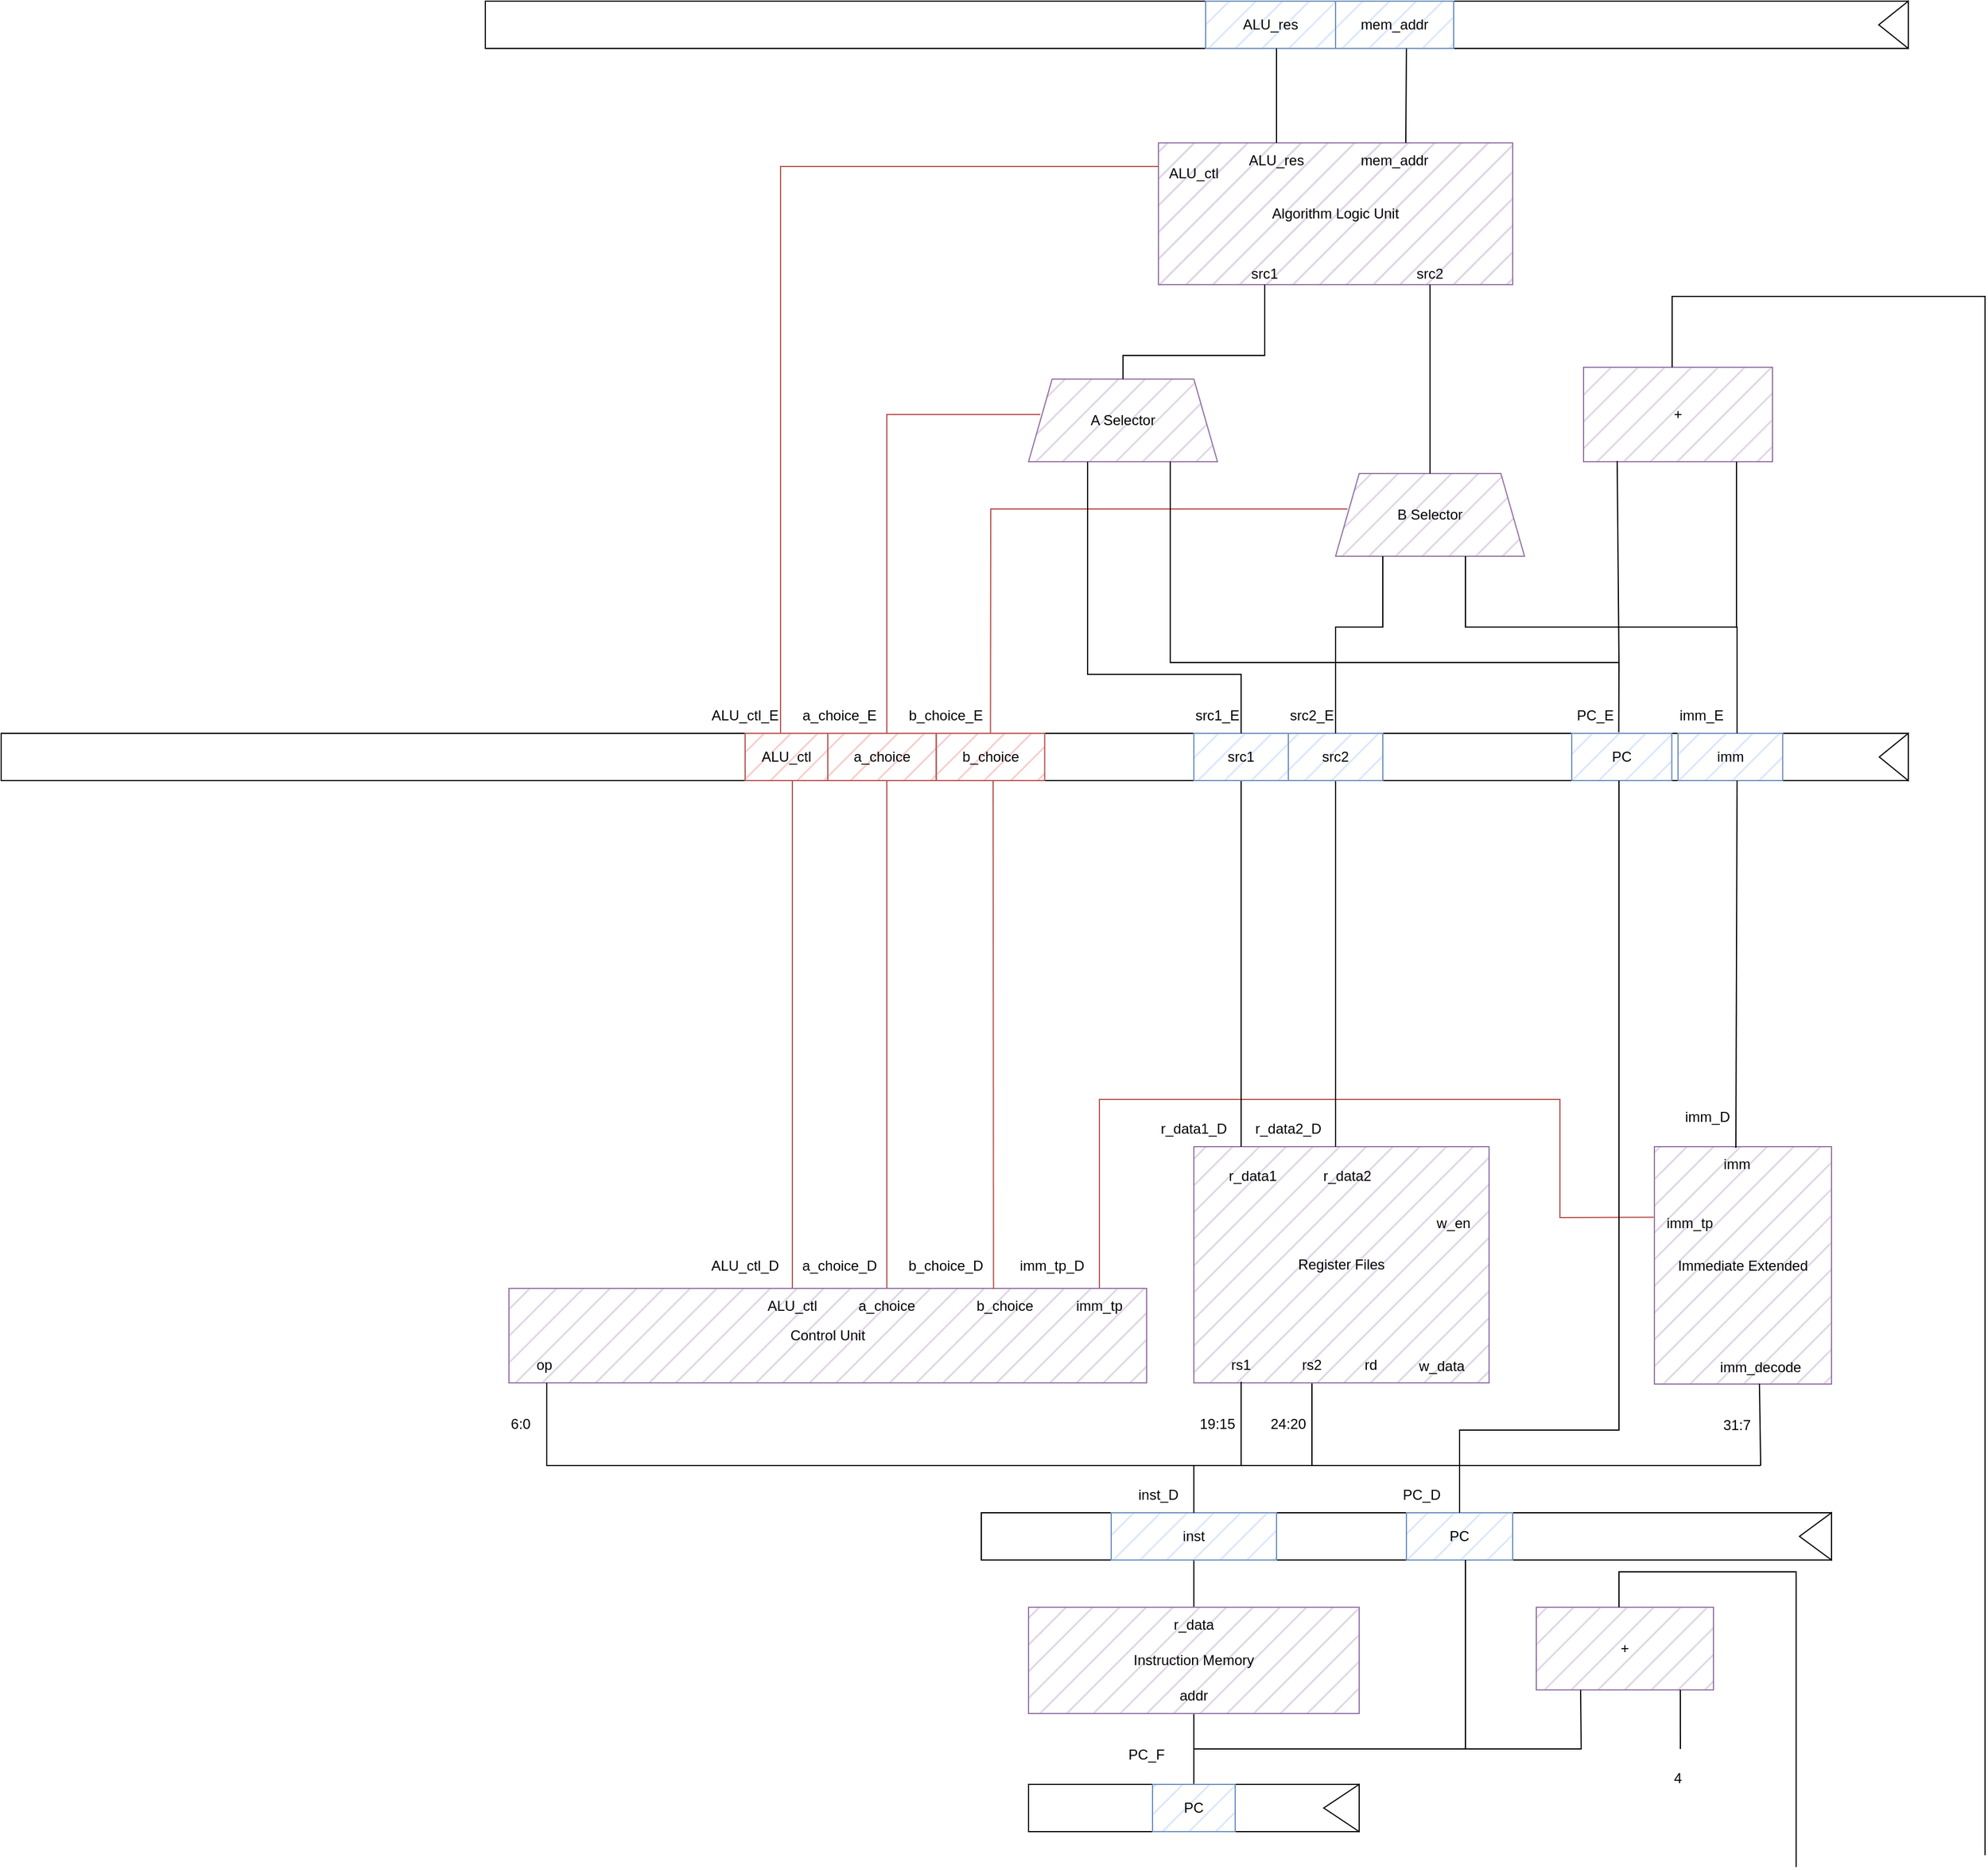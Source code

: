 <mxfile version="21.6.1" type="device">
  <diagram name="Page-1" id="gUr6Gk0GwjmOe10-43yY">
    <mxGraphModel dx="2868" dy="1708" grid="1" gridSize="10" guides="1" tooltips="1" connect="1" arrows="1" fold="1" page="1" pageScale="1" pageWidth="16000" pageHeight="16000" math="0" shadow="0">
      <root>
        <mxCell id="0" />
        <mxCell id="1" parent="0" />
        <mxCell id="qJAGilXNA1jRtoFN7suq-17" style="edgeStyle=orthogonalEdgeStyle;rounded=0;orthogonalLoop=1;jettySize=auto;html=1;exitX=0.5;exitY=0;exitDx=0;exitDy=0;entryX=0.5;entryY=1;entryDx=0;entryDy=0;endArrow=none;endFill=0;" edge="1" parent="1" source="qJAGilXNA1jRtoFN7suq-13" target="qJAGilXNA1jRtoFN7suq-16">
          <mxGeometry relative="1" as="geometry" />
        </mxCell>
        <mxCell id="qJAGilXNA1jRtoFN7suq-20" style="edgeStyle=orthogonalEdgeStyle;rounded=0;orthogonalLoop=1;jettySize=auto;html=1;exitX=0.5;exitY=0;exitDx=0;exitDy=0;entryX=0.25;entryY=1;entryDx=0;entryDy=0;endArrow=none;endFill=0;" edge="1" parent="1" source="qJAGilXNA1jRtoFN7suq-16" target="qJAGilXNA1jRtoFN7suq-18">
          <mxGeometry relative="1" as="geometry" />
        </mxCell>
        <mxCell id="qJAGilXNA1jRtoFN7suq-16" value="Instruction Memory" style="rounded=0;whiteSpace=wrap;html=1;fillColor=#e1d5e7;strokeColor=#9673a6;fillStyle=hatch;" vertex="1" parent="1">
          <mxGeometry x="6040" y="4430" width="280" height="90" as="geometry" />
        </mxCell>
        <mxCell id="qJAGilXNA1jRtoFN7suq-21" value="" style="group" vertex="1" connectable="0" parent="1">
          <mxGeometry x="6000" y="4350" width="720" height="40" as="geometry" />
        </mxCell>
        <mxCell id="qJAGilXNA1jRtoFN7suq-88" value="" style="group" vertex="1" connectable="0" parent="qJAGilXNA1jRtoFN7suq-21">
          <mxGeometry y="-3.553e-15" width="720" height="40" as="geometry" />
        </mxCell>
        <mxCell id="qJAGilXNA1jRtoFN7suq-18" value="" style="rounded=0;whiteSpace=wrap;html=1;" vertex="1" parent="qJAGilXNA1jRtoFN7suq-88">
          <mxGeometry y="3.553e-15" width="720" height="40" as="geometry" />
        </mxCell>
        <mxCell id="qJAGilXNA1jRtoFN7suq-19" value="" style="triangle;whiteSpace=wrap;html=1;rotation=-180;" vertex="1" parent="qJAGilXNA1jRtoFN7suq-88">
          <mxGeometry x="692.86" width="27.14" height="40" as="geometry" />
        </mxCell>
        <mxCell id="qJAGilXNA1jRtoFN7suq-89" value="inst" style="rounded=0;whiteSpace=wrap;html=1;fillColor=#dae8fc;strokeColor=#6c8ebf;fillStyle=hatch;" vertex="1" parent="qJAGilXNA1jRtoFN7suq-88">
          <mxGeometry x="110" width="140" height="40" as="geometry" />
        </mxCell>
        <mxCell id="qJAGilXNA1jRtoFN7suq-91" value="PC" style="rounded=0;whiteSpace=wrap;html=1;fillColor=#dae8fc;strokeColor=#6c8ebf;fillStyle=hatch;" vertex="1" parent="qJAGilXNA1jRtoFN7suq-88">
          <mxGeometry x="360" width="90" height="40" as="geometry" />
        </mxCell>
        <mxCell id="qJAGilXNA1jRtoFN7suq-22" value="" style="group" vertex="1" connectable="0" parent="1">
          <mxGeometry x="6040" y="4580" width="280" height="40" as="geometry" />
        </mxCell>
        <mxCell id="qJAGilXNA1jRtoFN7suq-13" value="" style="rounded=0;whiteSpace=wrap;html=1;" vertex="1" parent="qJAGilXNA1jRtoFN7suq-22">
          <mxGeometry width="280" height="40" as="geometry" />
        </mxCell>
        <mxCell id="qJAGilXNA1jRtoFN7suq-15" value="" style="triangle;whiteSpace=wrap;html=1;rotation=-180;" vertex="1" parent="qJAGilXNA1jRtoFN7suq-22">
          <mxGeometry x="250" width="30" height="40" as="geometry" />
        </mxCell>
        <mxCell id="qJAGilXNA1jRtoFN7suq-155" value="PC" style="rounded=0;whiteSpace=wrap;html=1;fillColor=#dae8fc;strokeColor=#6c8ebf;fillStyle=hatch;" vertex="1" parent="qJAGilXNA1jRtoFN7suq-22">
          <mxGeometry x="105" width="70" height="40" as="geometry" />
        </mxCell>
        <mxCell id="qJAGilXNA1jRtoFN7suq-23" value="Control Unit" style="rounded=0;whiteSpace=wrap;html=1;fillColor=#e1d5e7;strokeColor=#9673a6;fillStyle=hatch;" vertex="1" parent="1">
          <mxGeometry x="5600" y="4160" width="540" height="80" as="geometry" />
        </mxCell>
        <mxCell id="qJAGilXNA1jRtoFN7suq-25" value="" style="endArrow=none;html=1;rounded=0;exitX=0.25;exitY=0;exitDx=0;exitDy=0;" edge="1" parent="1" source="qJAGilXNA1jRtoFN7suq-18">
          <mxGeometry width="50" height="50" relative="1" as="geometry">
            <mxPoint x="6120" y="4250" as="sourcePoint" />
            <mxPoint x="5632" y="4240" as="targetPoint" />
            <Array as="points">
              <mxPoint x="6180" y="4310" />
              <mxPoint x="5632" y="4310" />
            </Array>
          </mxGeometry>
        </mxCell>
        <mxCell id="qJAGilXNA1jRtoFN7suq-26" value="addr" style="text;html=1;strokeColor=none;fillColor=none;align=center;verticalAlign=middle;whiteSpace=wrap;rounded=0;" vertex="1" parent="1">
          <mxGeometry x="6150" y="4490" width="60" height="30" as="geometry" />
        </mxCell>
        <mxCell id="qJAGilXNA1jRtoFN7suq-27" value="r_data" style="text;html=1;strokeColor=none;fillColor=none;align=center;verticalAlign=middle;whiteSpace=wrap;rounded=0;" vertex="1" parent="1">
          <mxGeometry x="6150" y="4430" width="60" height="30" as="geometry" />
        </mxCell>
        <mxCell id="qJAGilXNA1jRtoFN7suq-28" value="+" style="rounded=0;whiteSpace=wrap;html=1;fillColor=#e1d5e7;strokeColor=#9673a6;fillStyle=hatch;" vertex="1" parent="1">
          <mxGeometry x="6470" y="4430" width="150" height="70" as="geometry" />
        </mxCell>
        <mxCell id="qJAGilXNA1jRtoFN7suq-29" value="" style="endArrow=none;html=1;rounded=0;entryX=0.25;entryY=1;entryDx=0;entryDy=0;" edge="1" parent="1" target="qJAGilXNA1jRtoFN7suq-28">
          <mxGeometry width="50" height="50" relative="1" as="geometry">
            <mxPoint x="6180" y="4550" as="sourcePoint" />
            <mxPoint x="6530" y="4360" as="targetPoint" />
            <Array as="points">
              <mxPoint x="6508" y="4550" />
            </Array>
          </mxGeometry>
        </mxCell>
        <mxCell id="qJAGilXNA1jRtoFN7suq-30" value="" style="endArrow=none;html=1;rounded=0;entryX=0.813;entryY=1;entryDx=0;entryDy=0;entryPerimeter=0;" edge="1" parent="1" target="qJAGilXNA1jRtoFN7suq-28">
          <mxGeometry width="50" height="50" relative="1" as="geometry">
            <mxPoint x="6592" y="4550" as="sourcePoint" />
            <mxPoint x="6640" y="4530" as="targetPoint" />
          </mxGeometry>
        </mxCell>
        <mxCell id="qJAGilXNA1jRtoFN7suq-31" value="4" style="text;html=1;strokeColor=none;fillColor=none;align=center;verticalAlign=middle;whiteSpace=wrap;rounded=0;" vertex="1" parent="1">
          <mxGeometry x="6560" y="4560" width="60" height="30" as="geometry" />
        </mxCell>
        <mxCell id="qJAGilXNA1jRtoFN7suq-32" value="6:0" style="text;html=1;strokeColor=none;fillColor=none;align=center;verticalAlign=middle;whiteSpace=wrap;rounded=0;" vertex="1" parent="1">
          <mxGeometry x="5580" y="4260" width="60" height="30" as="geometry" />
        </mxCell>
        <mxCell id="qJAGilXNA1jRtoFN7suq-33" value="PC_F" style="text;html=1;strokeColor=none;fillColor=none;align=center;verticalAlign=middle;whiteSpace=wrap;rounded=0;" vertex="1" parent="1">
          <mxGeometry x="6110" y="4540" width="60" height="30" as="geometry" />
        </mxCell>
        <mxCell id="qJAGilXNA1jRtoFN7suq-34" value="inst_D" style="text;html=1;strokeColor=none;fillColor=none;align=center;verticalAlign=middle;whiteSpace=wrap;rounded=0;" vertex="1" parent="1">
          <mxGeometry x="6120" y="4320" width="60" height="30" as="geometry" />
        </mxCell>
        <mxCell id="qJAGilXNA1jRtoFN7suq-35" value="Register Files" style="rounded=0;whiteSpace=wrap;html=1;fillColor=#e1d5e7;strokeColor=#9673a6;fillStyle=hatch;" vertex="1" parent="1">
          <mxGeometry x="6180" y="4040" width="250" height="200" as="geometry" />
        </mxCell>
        <mxCell id="qJAGilXNA1jRtoFN7suq-36" value="" style="endArrow=none;html=1;rounded=0;" edge="1" parent="1">
          <mxGeometry width="50" height="50" relative="1" as="geometry">
            <mxPoint x="6180" y="4310" as="sourcePoint" />
            <mxPoint x="6660" y="4310" as="targetPoint" />
          </mxGeometry>
        </mxCell>
        <mxCell id="qJAGilXNA1jRtoFN7suq-38" value="" style="endArrow=none;html=1;rounded=0;entryX=0.16;entryY=0.995;entryDx=0;entryDy=0;entryPerimeter=0;" edge="1" parent="1" target="qJAGilXNA1jRtoFN7suq-35">
          <mxGeometry width="50" height="50" relative="1" as="geometry">
            <mxPoint x="6220" y="4310" as="sourcePoint" />
            <mxPoint x="6220" y="4250" as="targetPoint" />
          </mxGeometry>
        </mxCell>
        <mxCell id="qJAGilXNA1jRtoFN7suq-39" value="19:15" style="text;html=1;strokeColor=none;fillColor=none;align=center;verticalAlign=middle;whiteSpace=wrap;rounded=0;" vertex="1" parent="1">
          <mxGeometry x="6170" y="4260" width="60" height="30" as="geometry" />
        </mxCell>
        <mxCell id="qJAGilXNA1jRtoFN7suq-40" value="rs1" style="text;html=1;strokeColor=none;fillColor=none;align=center;verticalAlign=middle;whiteSpace=wrap;rounded=0;" vertex="1" parent="1">
          <mxGeometry x="6190" y="4210" width="60" height="30" as="geometry" />
        </mxCell>
        <mxCell id="qJAGilXNA1jRtoFN7suq-41" value="" style="endArrow=none;html=1;rounded=0;" edge="1" parent="1">
          <mxGeometry width="50" height="50" relative="1" as="geometry">
            <mxPoint x="6280" y="4309.5" as="sourcePoint" />
            <mxPoint x="6280" y="4240.5" as="targetPoint" />
          </mxGeometry>
        </mxCell>
        <mxCell id="qJAGilXNA1jRtoFN7suq-42" value="24:20" style="text;html=1;strokeColor=none;fillColor=none;align=center;verticalAlign=middle;whiteSpace=wrap;rounded=0;" vertex="1" parent="1">
          <mxGeometry x="6230" y="4260" width="60" height="30" as="geometry" />
        </mxCell>
        <mxCell id="qJAGilXNA1jRtoFN7suq-43" value="rs2" style="text;html=1;strokeColor=none;fillColor=none;align=center;verticalAlign=middle;whiteSpace=wrap;rounded=0;" vertex="1" parent="1">
          <mxGeometry x="6250" y="4210" width="60" height="30" as="geometry" />
        </mxCell>
        <mxCell id="qJAGilXNA1jRtoFN7suq-48" value="rd" style="text;html=1;strokeColor=none;fillColor=none;align=center;verticalAlign=middle;whiteSpace=wrap;rounded=0;" vertex="1" parent="1">
          <mxGeometry x="6300" y="4210" width="60" height="30" as="geometry" />
        </mxCell>
        <mxCell id="qJAGilXNA1jRtoFN7suq-49" value="w_data" style="text;html=1;strokeColor=none;fillColor=none;align=center;verticalAlign=middle;whiteSpace=wrap;rounded=0;" vertex="1" parent="1">
          <mxGeometry x="6360" y="4211" width="60" height="30" as="geometry" />
        </mxCell>
        <mxCell id="qJAGilXNA1jRtoFN7suq-52" value="Immediate Extended" style="rounded=0;whiteSpace=wrap;html=1;fillColor=#e1d5e7;strokeColor=#9673a6;fillStyle=hatch;" vertex="1" parent="1">
          <mxGeometry x="6570" y="4040" width="150" height="201" as="geometry" />
        </mxCell>
        <mxCell id="qJAGilXNA1jRtoFN7suq-53" value="" style="endArrow=none;html=1;rounded=0;entryX=0.593;entryY=0.999;entryDx=0;entryDy=0;entryPerimeter=0;" edge="1" parent="1" target="qJAGilXNA1jRtoFN7suq-52">
          <mxGeometry width="50" height="50" relative="1" as="geometry">
            <mxPoint x="6660" y="4310" as="sourcePoint" />
            <mxPoint x="6710" y="4260" as="targetPoint" />
          </mxGeometry>
        </mxCell>
        <mxCell id="qJAGilXNA1jRtoFN7suq-54" value="31:7" style="text;html=1;strokeColor=none;fillColor=none;align=center;verticalAlign=middle;whiteSpace=wrap;rounded=0;" vertex="1" parent="1">
          <mxGeometry x="6610" y="4261" width="60" height="30" as="geometry" />
        </mxCell>
        <mxCell id="qJAGilXNA1jRtoFN7suq-55" value="r_data1" style="text;html=1;strokeColor=none;fillColor=none;align=center;verticalAlign=middle;whiteSpace=wrap;rounded=0;" vertex="1" parent="1">
          <mxGeometry x="6200" y="4050" width="60" height="30" as="geometry" />
        </mxCell>
        <mxCell id="qJAGilXNA1jRtoFN7suq-56" value="r_data2" style="text;html=1;strokeColor=none;fillColor=none;align=center;verticalAlign=middle;whiteSpace=wrap;rounded=0;" vertex="1" parent="1">
          <mxGeometry x="6280" y="4050" width="60" height="30" as="geometry" />
        </mxCell>
        <mxCell id="qJAGilXNA1jRtoFN7suq-57" value="" style="endArrow=none;html=1;rounded=0;" edge="1" parent="1">
          <mxGeometry width="50" height="50" relative="1" as="geometry">
            <mxPoint x="6540" y="4430" as="sourcePoint" />
            <mxPoint x="6690" y="4650" as="targetPoint" />
            <Array as="points">
              <mxPoint x="6540" y="4400" />
              <mxPoint x="6690" y="4400" />
            </Array>
          </mxGeometry>
        </mxCell>
        <mxCell id="qJAGilXNA1jRtoFN7suq-59" value="imm_tp" style="text;html=1;strokeColor=none;fillColor=none;align=center;verticalAlign=middle;whiteSpace=wrap;rounded=0;" vertex="1" parent="1">
          <mxGeometry x="6070" y="4160" width="60" height="30" as="geometry" />
        </mxCell>
        <mxCell id="qJAGilXNA1jRtoFN7suq-60" value="" style="endArrow=none;html=1;rounded=0;entryX=-0.004;entryY=0.297;entryDx=0;entryDy=0;entryPerimeter=0;fillColor=#f8cecc;strokeColor=#b85450;" edge="1" parent="1" target="qJAGilXNA1jRtoFN7suq-52">
          <mxGeometry width="50" height="50" relative="1" as="geometry">
            <mxPoint x="6100" y="4160" as="sourcePoint" />
            <mxPoint x="6150" y="4110" as="targetPoint" />
            <Array as="points">
              <mxPoint x="6100" y="4000" />
              <mxPoint x="6490" y="4000" />
              <mxPoint x="6490" y="4100" />
            </Array>
          </mxGeometry>
        </mxCell>
        <mxCell id="qJAGilXNA1jRtoFN7suq-61" value="op" style="text;html=1;strokeColor=none;fillColor=none;align=center;verticalAlign=middle;whiteSpace=wrap;rounded=0;" vertex="1" parent="1">
          <mxGeometry x="5600" y="4210" width="60" height="30" as="geometry" />
        </mxCell>
        <mxCell id="qJAGilXNA1jRtoFN7suq-65" value="" style="endArrow=none;html=1;rounded=0;" edge="1" parent="1">
          <mxGeometry width="50" height="50" relative="1" as="geometry">
            <mxPoint x="6220" y="4040" as="sourcePoint" />
            <mxPoint x="6220" y="3730" as="targetPoint" />
          </mxGeometry>
        </mxCell>
        <mxCell id="qJAGilXNA1jRtoFN7suq-69" value="" style="endArrow=none;html=1;rounded=0;exitX=0.48;exitY=0;exitDx=0;exitDy=0;exitPerimeter=0;" edge="1" parent="1" source="qJAGilXNA1jRtoFN7suq-35">
          <mxGeometry width="50" height="50" relative="1" as="geometry">
            <mxPoint x="6250" y="3780" as="sourcePoint" />
            <mxPoint x="6300" y="3730" as="targetPoint" />
          </mxGeometry>
        </mxCell>
        <mxCell id="qJAGilXNA1jRtoFN7suq-78" value="" style="group" vertex="1" connectable="0" parent="1">
          <mxGeometry x="5170" y="3690" width="1615" height="40" as="geometry" />
        </mxCell>
        <mxCell id="qJAGilXNA1jRtoFN7suq-62" value="" style="rounded=0;whiteSpace=wrap;html=1;" vertex="1" parent="qJAGilXNA1jRtoFN7suq-78">
          <mxGeometry width="1615.0" height="40" as="geometry" />
        </mxCell>
        <mxCell id="qJAGilXNA1jRtoFN7suq-73" value="" style="triangle;whiteSpace=wrap;html=1;rotation=-180;" vertex="1" parent="qJAGilXNA1jRtoFN7suq-78">
          <mxGeometry x="1590.45" width="24.55" height="40" as="geometry" />
        </mxCell>
        <mxCell id="qJAGilXNA1jRtoFN7suq-67" value="src1" style="rounded=0;whiteSpace=wrap;html=1;fillStyle=hatch;fillColor=#dae8fc;strokeColor=#6c8ebf;" vertex="1" parent="qJAGilXNA1jRtoFN7suq-78">
          <mxGeometry x="1010" width="80" height="40" as="geometry" />
        </mxCell>
        <mxCell id="qJAGilXNA1jRtoFN7suq-68" value="src2" style="rounded=0;whiteSpace=wrap;html=1;fillColor=#dae8fc;strokeColor=#6c8ebf;fillStyle=hatch;" vertex="1" parent="qJAGilXNA1jRtoFN7suq-78">
          <mxGeometry x="1090" width="80" height="40" as="geometry" />
        </mxCell>
        <mxCell id="qJAGilXNA1jRtoFN7suq-72" value="imm" style="rounded=0;whiteSpace=wrap;html=1;fillColor=#dae8fc;strokeColor=#6c8ebf;fillStyle=hatch;" vertex="1" parent="qJAGilXNA1jRtoFN7suq-78">
          <mxGeometry x="1420" width="88.65" height="40" as="geometry" />
        </mxCell>
        <mxCell id="qJAGilXNA1jRtoFN7suq-99" value="PC" style="rounded=0;whiteSpace=wrap;html=1;fillColor=#dae8fc;strokeColor=#6c8ebf;fillStyle=hatch;" vertex="1" parent="qJAGilXNA1jRtoFN7suq-78">
          <mxGeometry x="1330" width="84.73" height="40" as="geometry" />
        </mxCell>
        <mxCell id="qJAGilXNA1jRtoFN7suq-105" value="a_choice" style="rounded=0;whiteSpace=wrap;html=1;fillColor=#f8cecc;strokeColor=#b85450;fillStyle=hatch;" vertex="1" parent="qJAGilXNA1jRtoFN7suq-78">
          <mxGeometry x="700" width="91.84" height="40" as="geometry" />
        </mxCell>
        <mxCell id="qJAGilXNA1jRtoFN7suq-150" value="b_choice" style="rounded=0;whiteSpace=wrap;html=1;fillColor=#f8cecc;strokeColor=#b85450;fillStyle=hatch;" vertex="1" parent="qJAGilXNA1jRtoFN7suq-78">
          <mxGeometry x="791.84" width="91.84" height="40" as="geometry" />
        </mxCell>
        <mxCell id="qJAGilXNA1jRtoFN7suq-183" value="ALU_ctl" style="rounded=0;whiteSpace=wrap;html=1;fillColor=#f8cecc;strokeColor=#b85450;fillStyle=hatch;" vertex="1" parent="qJAGilXNA1jRtoFN7suq-78">
          <mxGeometry x="630" width="70" height="40" as="geometry" />
        </mxCell>
        <mxCell id="qJAGilXNA1jRtoFN7suq-84" value="" style="endArrow=none;html=1;rounded=0;exitX=0.46;exitY=0.005;exitDx=0;exitDy=0;exitPerimeter=0;" edge="1" parent="1" source="qJAGilXNA1jRtoFN7suq-52">
          <mxGeometry width="50" height="50" relative="1" as="geometry">
            <mxPoint x="6590" y="3780" as="sourcePoint" />
            <mxPoint x="6640" y="3730" as="targetPoint" />
          </mxGeometry>
        </mxCell>
        <mxCell id="qJAGilXNA1jRtoFN7suq-92" value="" style="endArrow=none;html=1;rounded=0;" edge="1" parent="1">
          <mxGeometry width="50" height="50" relative="1" as="geometry">
            <mxPoint x="6410" y="4550" as="sourcePoint" />
            <mxPoint x="6410" y="4390" as="targetPoint" />
          </mxGeometry>
        </mxCell>
        <mxCell id="qJAGilXNA1jRtoFN7suq-100" value="" style="endArrow=none;html=1;rounded=0;exitX=0.5;exitY=0;exitDx=0;exitDy=0;" edge="1" parent="1" source="qJAGilXNA1jRtoFN7suq-91">
          <mxGeometry width="50" height="50" relative="1" as="geometry">
            <mxPoint x="6490" y="3780" as="sourcePoint" />
            <mxPoint x="6540" y="3730" as="targetPoint" />
            <Array as="points">
              <mxPoint x="6405" y="4280" />
              <mxPoint x="6540" y="4280" />
            </Array>
          </mxGeometry>
        </mxCell>
        <mxCell id="qJAGilXNA1jRtoFN7suq-101" value="PC_D" style="text;html=1;strokeColor=none;fillColor=none;align=center;verticalAlign=middle;whiteSpace=wrap;rounded=0;" vertex="1" parent="1">
          <mxGeometry x="6342.5" y="4320" width="60" height="30" as="geometry" />
        </mxCell>
        <mxCell id="qJAGilXNA1jRtoFN7suq-123" value="A Selector" style="shape=trapezoid;perimeter=trapezoidPerimeter;whiteSpace=wrap;html=1;fixedSize=1;fillColor=#e1d5e7;strokeColor=#9673a6;fillStyle=hatch;" vertex="1" parent="1">
          <mxGeometry x="6040" y="3390" width="160" height="70" as="geometry" />
        </mxCell>
        <mxCell id="qJAGilXNA1jRtoFN7suq-124" value="" style="group;fillColor=#e1d5e7;strokeColor=#9673a6;fillStyle=hatch;" vertex="1" connectable="0" parent="1">
          <mxGeometry x="6150" y="3190" width="300" height="120" as="geometry" />
        </mxCell>
        <mxCell id="qJAGilXNA1jRtoFN7suq-85" value="Algorithm Logic Unit" style="rounded=0;whiteSpace=wrap;html=1;fillColor=#e1d5e7;strokeColor=#9673a6;fillStyle=hatch;" vertex="1" parent="qJAGilXNA1jRtoFN7suq-124">
          <mxGeometry width="300" height="120" as="geometry" />
        </mxCell>
        <mxCell id="qJAGilXNA1jRtoFN7suq-86" value="src1" style="text;html=1;strokeColor=none;fillColor=none;align=center;verticalAlign=middle;whiteSpace=wrap;rounded=0;" vertex="1" parent="qJAGilXNA1jRtoFN7suq-124">
          <mxGeometry x="60" y="102.857" width="60" height="17.143" as="geometry" />
        </mxCell>
        <mxCell id="qJAGilXNA1jRtoFN7suq-87" value="src2" style="text;html=1;strokeColor=none;fillColor=none;align=center;verticalAlign=middle;whiteSpace=wrap;rounded=0;" vertex="1" parent="qJAGilXNA1jRtoFN7suq-124">
          <mxGeometry x="200" y="102.857" width="60" height="17.143" as="geometry" />
        </mxCell>
        <mxCell id="qJAGilXNA1jRtoFN7suq-190" value="ALU_ctl" style="text;html=1;strokeColor=none;fillColor=none;align=center;verticalAlign=middle;whiteSpace=wrap;rounded=0;" vertex="1" parent="qJAGilXNA1jRtoFN7suq-124">
          <mxGeometry y="17.143" width="60" height="17.143" as="geometry" />
        </mxCell>
        <mxCell id="qJAGilXNA1jRtoFN7suq-219" value="ALU_res" style="text;html=1;strokeColor=none;fillColor=none;align=center;verticalAlign=middle;whiteSpace=wrap;rounded=0;" vertex="1" parent="qJAGilXNA1jRtoFN7suq-124">
          <mxGeometry x="70" width="60" height="30" as="geometry" />
        </mxCell>
        <mxCell id="qJAGilXNA1jRtoFN7suq-125" value="B Selector" style="shape=trapezoid;perimeter=trapezoidPerimeter;whiteSpace=wrap;html=1;fixedSize=1;fillStyle=hatch;fillColor=#e1d5e7;strokeColor=#9673a6;" vertex="1" parent="1">
          <mxGeometry x="6300" y="3470" width="160" height="70" as="geometry" />
        </mxCell>
        <mxCell id="qJAGilXNA1jRtoFN7suq-151" value="a_choice" style="text;html=1;strokeColor=none;fillColor=none;align=center;verticalAlign=middle;whiteSpace=wrap;rounded=0;" vertex="1" parent="1">
          <mxGeometry x="5890" y="4160" width="60" height="30" as="geometry" />
        </mxCell>
        <mxCell id="qJAGilXNA1jRtoFN7suq-152" value="b_choice" style="text;html=1;strokeColor=none;fillColor=none;align=center;verticalAlign=middle;whiteSpace=wrap;rounded=0;" vertex="1" parent="1">
          <mxGeometry x="5990" y="4160" width="60" height="30" as="geometry" />
        </mxCell>
        <mxCell id="qJAGilXNA1jRtoFN7suq-154" value="" style="endArrow=none;html=1;rounded=0;exitX=0.5;exitY=0;exitDx=0;exitDy=0;fillColor=#f8cecc;strokeColor=#b85450;" edge="1" parent="1" source="qJAGilXNA1jRtoFN7suq-151">
          <mxGeometry width="50" height="50" relative="1" as="geometry">
            <mxPoint x="5870" y="3780" as="sourcePoint" />
            <mxPoint x="5920" y="3730" as="targetPoint" />
          </mxGeometry>
        </mxCell>
        <mxCell id="qJAGilXNA1jRtoFN7suq-156" value="" style="endArrow=none;html=1;rounded=0;fillColor=#f8cecc;strokeColor=#b85450;" edge="1" parent="1">
          <mxGeometry width="50" height="50" relative="1" as="geometry">
            <mxPoint x="5920" y="3690" as="sourcePoint" />
            <mxPoint x="6050" y="3420" as="targetPoint" />
            <Array as="points">
              <mxPoint x="5920" y="3420" />
            </Array>
          </mxGeometry>
        </mxCell>
        <mxCell id="qJAGilXNA1jRtoFN7suq-157" value="" style="endArrow=none;html=1;rounded=0;exitX=0.5;exitY=0;exitDx=0;exitDy=0;fillColor=#f8cecc;strokeColor=#b85450;" edge="1" parent="1" source="qJAGilXNA1jRtoFN7suq-150">
          <mxGeometry width="50" height="50" relative="1" as="geometry">
            <mxPoint x="6260" y="3550" as="sourcePoint" />
            <mxPoint x="6310" y="3500" as="targetPoint" />
            <Array as="points">
              <mxPoint x="6008" y="3500" />
            </Array>
          </mxGeometry>
        </mxCell>
        <mxCell id="qJAGilXNA1jRtoFN7suq-158" value="" style="endArrow=none;html=1;rounded=0;exitX=0.339;exitY=0.022;exitDx=0;exitDy=0;exitPerimeter=0;fillColor=#f8cecc;strokeColor=#b85450;" edge="1" parent="1" source="qJAGilXNA1jRtoFN7suq-152">
          <mxGeometry width="50" height="50" relative="1" as="geometry">
            <mxPoint x="5960" y="3780" as="sourcePoint" />
            <mxPoint x="6010" y="3730" as="targetPoint" />
          </mxGeometry>
        </mxCell>
        <mxCell id="qJAGilXNA1jRtoFN7suq-162" value="" style="endArrow=none;html=1;rounded=0;exitX=0.5;exitY=0;exitDx=0;exitDy=0;" edge="1" parent="1" source="qJAGilXNA1jRtoFN7suq-67">
          <mxGeometry width="50" height="50" relative="1" as="geometry">
            <mxPoint x="6040" y="3510" as="sourcePoint" />
            <mxPoint x="6090" y="3460" as="targetPoint" />
            <Array as="points">
              <mxPoint x="6220" y="3640" />
              <mxPoint x="6090" y="3640" />
            </Array>
          </mxGeometry>
        </mxCell>
        <mxCell id="qJAGilXNA1jRtoFN7suq-163" value="" style="endArrow=none;html=1;rounded=0;exitX=0.47;exitY=-0.022;exitDx=0;exitDy=0;exitPerimeter=0;" edge="1" parent="1" source="qJAGilXNA1jRtoFN7suq-99">
          <mxGeometry width="50" height="50" relative="1" as="geometry">
            <mxPoint x="6110" y="3510" as="sourcePoint" />
            <mxPoint x="6160" y="3460" as="targetPoint" />
            <Array as="points">
              <mxPoint x="6540" y="3630" />
              <mxPoint x="6160" y="3630" />
            </Array>
          </mxGeometry>
        </mxCell>
        <mxCell id="qJAGilXNA1jRtoFN7suq-164" value="" style="endArrow=none;html=1;rounded=0;exitX=0.5;exitY=0;exitDx=0;exitDy=0;" edge="1" parent="1" source="qJAGilXNA1jRtoFN7suq-68">
          <mxGeometry width="50" height="50" relative="1" as="geometry">
            <mxPoint x="6290" y="3590" as="sourcePoint" />
            <mxPoint x="6340" y="3540" as="targetPoint" />
            <Array as="points">
              <mxPoint x="6300" y="3600" />
              <mxPoint x="6340" y="3600" />
            </Array>
          </mxGeometry>
        </mxCell>
        <mxCell id="qJAGilXNA1jRtoFN7suq-165" value="" style="endArrow=none;html=1;rounded=0;exitX=1;exitY=1;exitDx=0;exitDy=0;" edge="1" parent="1" source="qJAGilXNA1jRtoFN7suq-214">
          <mxGeometry width="50" height="50" relative="1" as="geometry">
            <mxPoint x="6360" y="3590" as="sourcePoint" />
            <mxPoint x="6410" y="3540" as="targetPoint" />
            <Array as="points">
              <mxPoint x="6640" y="3600" />
              <mxPoint x="6410" y="3600" />
            </Array>
          </mxGeometry>
        </mxCell>
        <mxCell id="qJAGilXNA1jRtoFN7suq-185" value="ALU_ctl" style="text;html=1;strokeColor=none;fillColor=none;align=center;verticalAlign=middle;whiteSpace=wrap;rounded=0;" vertex="1" parent="1">
          <mxGeometry x="5810" y="4160" width="60" height="30" as="geometry" />
        </mxCell>
        <mxCell id="qJAGilXNA1jRtoFN7suq-186" value="" style="endArrow=none;html=1;rounded=0;exitX=0.5;exitY=0;exitDx=0;exitDy=0;fillColor=#f8cecc;strokeColor=#b85450;" edge="1" parent="1" source="qJAGilXNA1jRtoFN7suq-185">
          <mxGeometry width="50" height="50" relative="1" as="geometry">
            <mxPoint x="5790" y="3780" as="sourcePoint" />
            <mxPoint x="5840" y="3730" as="targetPoint" />
          </mxGeometry>
        </mxCell>
        <mxCell id="qJAGilXNA1jRtoFN7suq-191" value="ALU_ctl_D" style="text;html=1;strokeColor=none;fillColor=none;align=center;verticalAlign=middle;whiteSpace=wrap;rounded=0;" vertex="1" parent="1">
          <mxGeometry x="5770" y="4125.5" width="60" height="30" as="geometry" />
        </mxCell>
        <mxCell id="qJAGilXNA1jRtoFN7suq-193" value="a_choice_D" style="text;html=1;strokeColor=none;fillColor=none;align=center;verticalAlign=middle;whiteSpace=wrap;rounded=0;" vertex="1" parent="1">
          <mxGeometry x="5850" y="4125.5" width="60" height="30" as="geometry" />
        </mxCell>
        <mxCell id="qJAGilXNA1jRtoFN7suq-194" value="b_choice_D" style="text;html=1;strokeColor=none;fillColor=none;align=center;verticalAlign=middle;whiteSpace=wrap;rounded=0;" vertex="1" parent="1">
          <mxGeometry x="5940" y="4125.5" width="60" height="30" as="geometry" />
        </mxCell>
        <mxCell id="qJAGilXNA1jRtoFN7suq-195" value="imm_tp_D" style="text;html=1;strokeColor=none;fillColor=none;align=center;verticalAlign=middle;whiteSpace=wrap;rounded=0;" vertex="1" parent="1">
          <mxGeometry x="6030" y="4125.5" width="60" height="30" as="geometry" />
        </mxCell>
        <mxCell id="qJAGilXNA1jRtoFN7suq-196" value="imm_tp" style="text;html=1;strokeColor=none;fillColor=none;align=center;verticalAlign=middle;whiteSpace=wrap;rounded=0;" vertex="1" parent="1">
          <mxGeometry x="6570" y="4090" width="60" height="30" as="geometry" />
        </mxCell>
        <mxCell id="qJAGilXNA1jRtoFN7suq-197" value="imm_decode" style="text;html=1;strokeColor=none;fillColor=none;align=center;verticalAlign=middle;whiteSpace=wrap;rounded=0;" vertex="1" parent="1">
          <mxGeometry x="6630" y="4212" width="60" height="30" as="geometry" />
        </mxCell>
        <mxCell id="qJAGilXNA1jRtoFN7suq-198" value="imm" style="text;html=1;strokeColor=none;fillColor=none;align=center;verticalAlign=middle;whiteSpace=wrap;rounded=0;" vertex="1" parent="1">
          <mxGeometry x="6610" y="4040" width="60" height="30" as="geometry" />
        </mxCell>
        <mxCell id="qJAGilXNA1jRtoFN7suq-199" value="imm_D" style="text;html=1;strokeColor=none;fillColor=none;align=center;verticalAlign=middle;whiteSpace=wrap;rounded=0;" vertex="1" parent="1">
          <mxGeometry x="6585" y="4000" width="60" height="30" as="geometry" />
        </mxCell>
        <mxCell id="qJAGilXNA1jRtoFN7suq-200" value="r_data1_D" style="text;html=1;strokeColor=none;fillColor=none;align=center;verticalAlign=middle;whiteSpace=wrap;rounded=0;" vertex="1" parent="1">
          <mxGeometry x="6150" y="4010" width="60" height="30" as="geometry" />
        </mxCell>
        <mxCell id="qJAGilXNA1jRtoFN7suq-201" value="r_data2_D" style="text;html=1;strokeColor=none;fillColor=none;align=center;verticalAlign=middle;whiteSpace=wrap;rounded=0;" vertex="1" parent="1">
          <mxGeometry x="6230" y="4010" width="60" height="30" as="geometry" />
        </mxCell>
        <mxCell id="qJAGilXNA1jRtoFN7suq-202" value="w_en" style="text;html=1;strokeColor=none;fillColor=none;align=center;verticalAlign=middle;whiteSpace=wrap;rounded=0;" vertex="1" parent="1">
          <mxGeometry x="6370" y="4090" width="60" height="30" as="geometry" />
        </mxCell>
        <mxCell id="qJAGilXNA1jRtoFN7suq-203" value="" style="endArrow=none;html=1;rounded=0;exitX=0.5;exitY=0;exitDx=0;exitDy=0;" edge="1" parent="1" source="qJAGilXNA1jRtoFN7suq-125">
          <mxGeometry width="50" height="50" relative="1" as="geometry">
            <mxPoint x="6330" y="3360" as="sourcePoint" />
            <mxPoint x="6380" y="3310" as="targetPoint" />
          </mxGeometry>
        </mxCell>
        <mxCell id="qJAGilXNA1jRtoFN7suq-204" value="" style="endArrow=none;html=1;rounded=0;exitX=0.5;exitY=0;exitDx=0;exitDy=0;" edge="1" parent="1" source="qJAGilXNA1jRtoFN7suq-123">
          <mxGeometry width="50" height="50" relative="1" as="geometry">
            <mxPoint x="6190" y="3360" as="sourcePoint" />
            <mxPoint x="6240" y="3310" as="targetPoint" />
            <Array as="points">
              <mxPoint x="6120" y="3370" />
              <mxPoint x="6240" y="3370" />
            </Array>
          </mxGeometry>
        </mxCell>
        <mxCell id="qJAGilXNA1jRtoFN7suq-205" value="" style="endArrow=none;html=1;rounded=0;fillColor=#f8cecc;strokeColor=#b85450;" edge="1" parent="1">
          <mxGeometry width="50" height="50" relative="1" as="geometry">
            <mxPoint x="5830" y="3690" as="sourcePoint" />
            <mxPoint x="6150" y="3210" as="targetPoint" />
            <Array as="points">
              <mxPoint x="5830" y="3210" />
            </Array>
          </mxGeometry>
        </mxCell>
        <mxCell id="qJAGilXNA1jRtoFN7suq-207" value="ALU_ctl_E" style="text;html=1;strokeColor=none;fillColor=none;align=center;verticalAlign=middle;whiteSpace=wrap;rounded=0;" vertex="1" parent="1">
          <mxGeometry x="5770" y="3660" width="60" height="30" as="geometry" />
        </mxCell>
        <mxCell id="qJAGilXNA1jRtoFN7suq-208" value="a_choice_E" style="text;html=1;strokeColor=none;fillColor=none;align=center;verticalAlign=middle;whiteSpace=wrap;rounded=0;" vertex="1" parent="1">
          <mxGeometry x="5850" y="3660" width="60" height="30" as="geometry" />
        </mxCell>
        <mxCell id="qJAGilXNA1jRtoFN7suq-209" value="b_choice_E" style="text;html=1;strokeColor=none;fillColor=none;align=center;verticalAlign=middle;whiteSpace=wrap;rounded=0;" vertex="1" parent="1">
          <mxGeometry x="5940" y="3660" width="60" height="30" as="geometry" />
        </mxCell>
        <mxCell id="qJAGilXNA1jRtoFN7suq-211" value="src1_E" style="text;html=1;strokeColor=none;fillColor=none;align=center;verticalAlign=middle;whiteSpace=wrap;rounded=0;" vertex="1" parent="1">
          <mxGeometry x="6170" y="3660" width="60" height="30" as="geometry" />
        </mxCell>
        <mxCell id="qJAGilXNA1jRtoFN7suq-212" value="src2_E" style="text;html=1;strokeColor=none;fillColor=none;align=center;verticalAlign=middle;whiteSpace=wrap;rounded=0;" vertex="1" parent="1">
          <mxGeometry x="6250" y="3660" width="60" height="30" as="geometry" />
        </mxCell>
        <mxCell id="qJAGilXNA1jRtoFN7suq-213" value="PC_E" style="text;html=1;strokeColor=none;fillColor=none;align=center;verticalAlign=middle;whiteSpace=wrap;rounded=0;" vertex="1" parent="1">
          <mxGeometry x="6490" y="3660" width="60" height="30" as="geometry" />
        </mxCell>
        <mxCell id="qJAGilXNA1jRtoFN7suq-214" value="imm_E" style="text;html=1;strokeColor=none;fillColor=none;align=center;verticalAlign=middle;whiteSpace=wrap;rounded=0;" vertex="1" parent="1">
          <mxGeometry x="6580" y="3660" width="60" height="30" as="geometry" />
        </mxCell>
        <mxCell id="qJAGilXNA1jRtoFN7suq-215" value="+" style="rounded=0;whiteSpace=wrap;html=1;fillStyle=hatch;fillColor=#e1d5e7;strokeColor=#9673a6;" vertex="1" parent="1">
          <mxGeometry x="6510" y="3380" width="160" height="80" as="geometry" />
        </mxCell>
        <mxCell id="qJAGilXNA1jRtoFN7suq-216" value="" style="endArrow=none;html=1;rounded=0;entryX=0.178;entryY=0.992;entryDx=0;entryDy=0;entryPerimeter=0;" edge="1" parent="1" target="qJAGilXNA1jRtoFN7suq-215">
          <mxGeometry width="50" height="50" relative="1" as="geometry">
            <mxPoint x="6540" y="3630" as="sourcePoint" />
            <mxPoint x="6540" y="3470" as="targetPoint" />
          </mxGeometry>
        </mxCell>
        <mxCell id="qJAGilXNA1jRtoFN7suq-217" value="" style="endArrow=none;html=1;rounded=0;" edge="1" parent="1">
          <mxGeometry width="50" height="50" relative="1" as="geometry">
            <mxPoint x="6639.53" y="3600" as="sourcePoint" />
            <mxPoint x="6639.53" y="3460" as="targetPoint" />
          </mxGeometry>
        </mxCell>
        <mxCell id="qJAGilXNA1jRtoFN7suq-218" value="" style="endArrow=none;html=1;rounded=0;" edge="1" parent="1">
          <mxGeometry width="50" height="50" relative="1" as="geometry">
            <mxPoint x="6585" y="3380" as="sourcePoint" />
            <mxPoint x="6850" y="4640" as="targetPoint" />
            <Array as="points">
              <mxPoint x="6585" y="3320" />
              <mxPoint x="6850" y="3320" />
            </Array>
          </mxGeometry>
        </mxCell>
        <mxCell id="qJAGilXNA1jRtoFN7suq-220" value="mem_addr" style="text;html=1;strokeColor=none;fillColor=none;align=center;verticalAlign=middle;whiteSpace=wrap;rounded=0;" vertex="1" parent="1">
          <mxGeometry x="6320" y="3190" width="60" height="30" as="geometry" />
        </mxCell>
        <mxCell id="qJAGilXNA1jRtoFN7suq-221" value="" style="rounded=0;whiteSpace=wrap;html=1;" vertex="1" parent="1">
          <mxGeometry x="5580" y="3070" width="1205" height="40" as="geometry" />
        </mxCell>
        <mxCell id="qJAGilXNA1jRtoFN7suq-222" value="" style="triangle;whiteSpace=wrap;html=1;direction=west;" vertex="1" parent="1">
          <mxGeometry x="6760" y="3070" width="25" height="40" as="geometry" />
        </mxCell>
        <mxCell id="qJAGilXNA1jRtoFN7suq-223" value="ALU_res" style="rounded=0;whiteSpace=wrap;html=1;fillStyle=hatch;fillColor=#dae8fc;strokeColor=#6c8ebf;" vertex="1" parent="1">
          <mxGeometry x="6190" y="3070" width="110" height="40" as="geometry" />
        </mxCell>
        <mxCell id="qJAGilXNA1jRtoFN7suq-224" value="mem_addr" style="rounded=0;whiteSpace=wrap;html=1;fillColor=#dae8fc;strokeColor=#6c8ebf;fillStyle=hatch;" vertex="1" parent="1">
          <mxGeometry x="6300" y="3070" width="100" height="40" as="geometry" />
        </mxCell>
        <mxCell id="qJAGilXNA1jRtoFN7suq-225" value="" style="endArrow=none;html=1;rounded=0;exitX=0.5;exitY=0;exitDx=0;exitDy=0;" edge="1" parent="1" source="qJAGilXNA1jRtoFN7suq-219">
          <mxGeometry width="50" height="50" relative="1" as="geometry">
            <mxPoint x="6200" y="3160" as="sourcePoint" />
            <mxPoint x="6250" y="3110" as="targetPoint" />
          </mxGeometry>
        </mxCell>
        <mxCell id="qJAGilXNA1jRtoFN7suq-226" value="" style="endArrow=none;html=1;rounded=0;exitX=0.658;exitY=0;exitDx=0;exitDy=0;exitPerimeter=0;" edge="1" parent="1" source="qJAGilXNA1jRtoFN7suq-220">
          <mxGeometry width="50" height="50" relative="1" as="geometry">
            <mxPoint x="6310" y="3160" as="sourcePoint" />
            <mxPoint x="6360" y="3110" as="targetPoint" />
          </mxGeometry>
        </mxCell>
      </root>
    </mxGraphModel>
  </diagram>
</mxfile>
